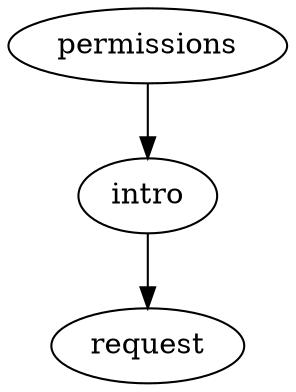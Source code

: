 digraph Permissions {
  package = "ru.kode.way.sample.compose.permissions.routing"
  permissions [type=flow, resultType = "ru.kode.way.sample.compose.permissions.routing.PermissionsFlowResult"]
  permissions -> intro -> request
}
